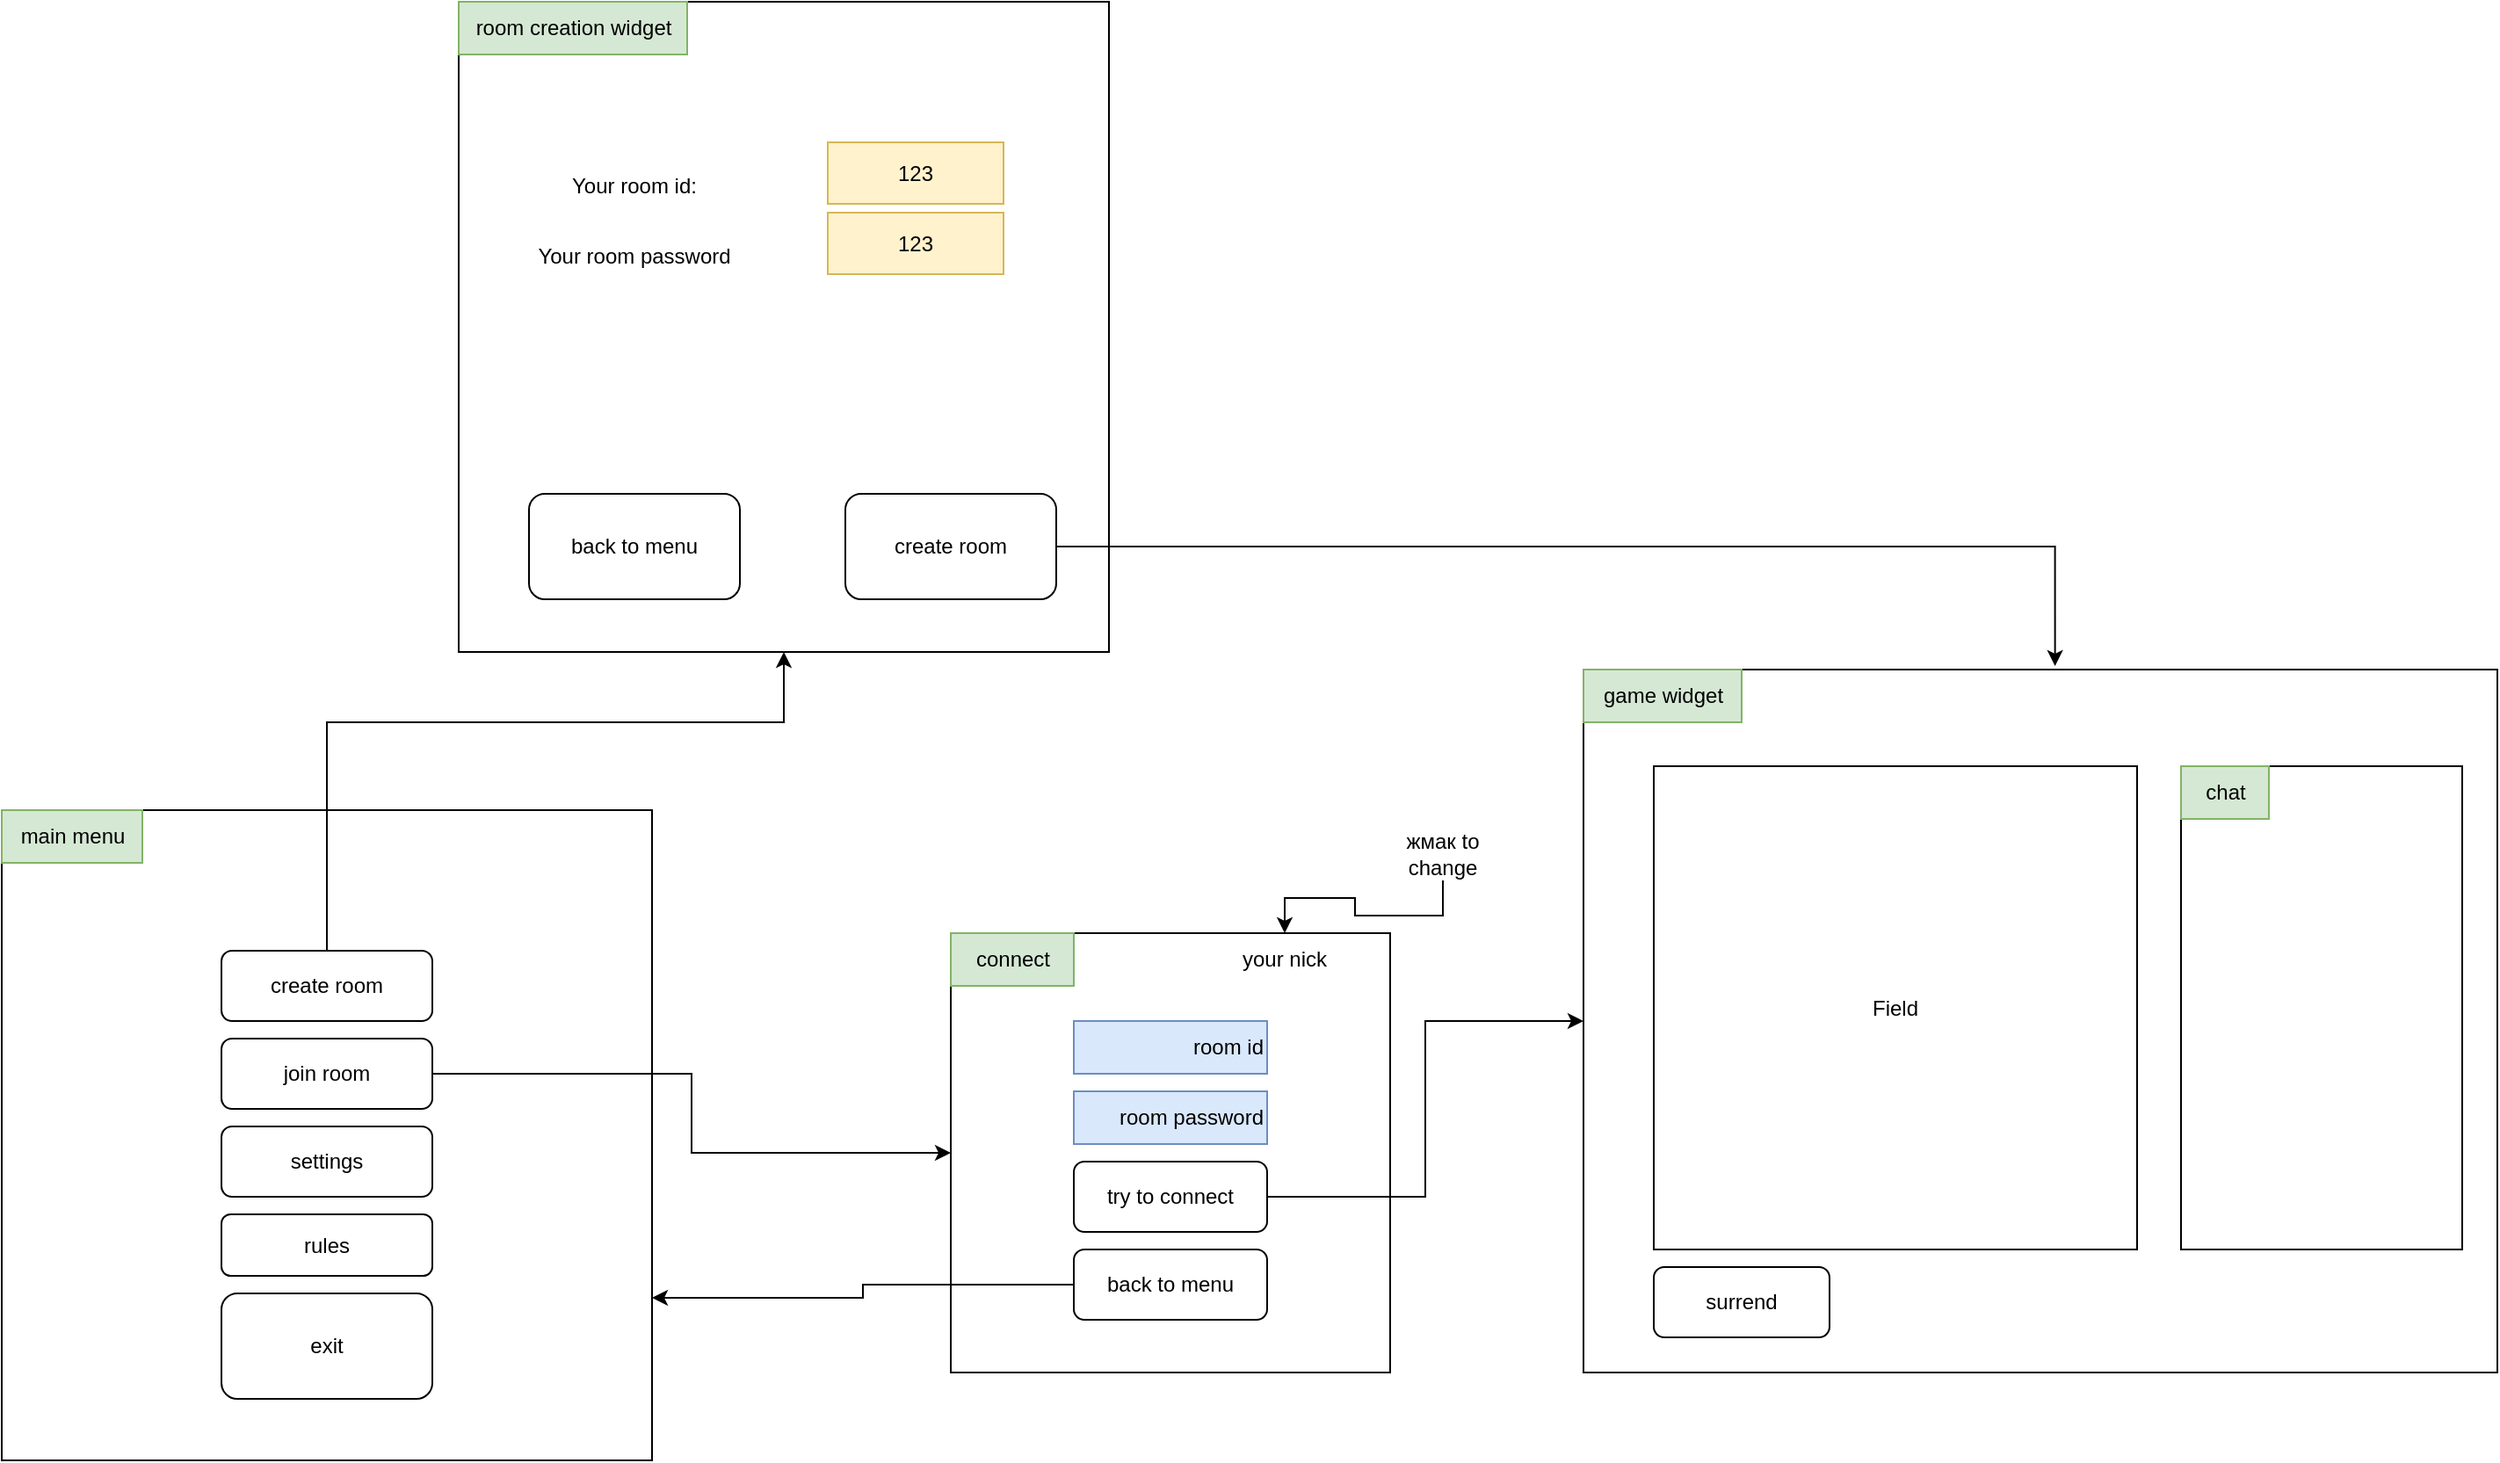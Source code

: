 <mxfile version="21.6.8" type="device">
  <diagram name="Page-1" id="BZ6TuGQvGJ-Sk3kvIPRN">
    <mxGraphModel dx="2105" dy="732" grid="1" gridSize="10" guides="1" tooltips="1" connect="1" arrows="1" fold="1" page="1" pageScale="1" pageWidth="827" pageHeight="1169" math="0" shadow="0">
      <root>
        <mxCell id="0" />
        <mxCell id="1" parent="0" />
        <mxCell id="HvyfbQgoiSpbiAGSP9Ga-1" value="" style="whiteSpace=wrap;html=1;aspect=fixed;" vertex="1" parent="1">
          <mxGeometry x="70" y="480" width="370" height="370" as="geometry" />
        </mxCell>
        <mxCell id="HvyfbQgoiSpbiAGSP9Ga-2" value="main menu" style="text;html=1;align=center;verticalAlign=middle;resizable=0;points=[];autosize=1;strokeColor=#82b366;fillColor=#d5e8d4;" vertex="1" parent="1">
          <mxGeometry x="70" y="480" width="80" height="30" as="geometry" />
        </mxCell>
        <mxCell id="HvyfbQgoiSpbiAGSP9Ga-40" style="edgeStyle=orthogonalEdgeStyle;rounded=0;orthogonalLoop=1;jettySize=auto;html=1;entryX=0.5;entryY=1;entryDx=0;entryDy=0;" edge="1" parent="1" source="HvyfbQgoiSpbiAGSP9Ga-3" target="HvyfbQgoiSpbiAGSP9Ga-39">
          <mxGeometry relative="1" as="geometry">
            <Array as="points">
              <mxPoint x="255" y="430" />
              <mxPoint x="515" y="430" />
            </Array>
          </mxGeometry>
        </mxCell>
        <mxCell id="HvyfbQgoiSpbiAGSP9Ga-3" value="create room" style="rounded=1;whiteSpace=wrap;html=1;" vertex="1" parent="1">
          <mxGeometry x="195" y="560" width="120" height="40" as="geometry" />
        </mxCell>
        <mxCell id="HvyfbQgoiSpbiAGSP9Ga-4" value="settings" style="rounded=1;whiteSpace=wrap;html=1;" vertex="1" parent="1">
          <mxGeometry x="195" y="660" width="120" height="40" as="geometry" />
        </mxCell>
        <mxCell id="HvyfbQgoiSpbiAGSP9Ga-5" value="exit" style="rounded=1;whiteSpace=wrap;html=1;" vertex="1" parent="1">
          <mxGeometry x="195" y="755" width="120" height="60" as="geometry" />
        </mxCell>
        <mxCell id="HvyfbQgoiSpbiAGSP9Ga-6" value="" style="whiteSpace=wrap;html=1;aspect=fixed;" vertex="1" parent="1">
          <mxGeometry x="610" y="550" width="250" height="250" as="geometry" />
        </mxCell>
        <mxCell id="HvyfbQgoiSpbiAGSP9Ga-7" value="connect" style="text;html=1;align=center;verticalAlign=middle;resizable=0;points=[];autosize=1;strokeColor=#82b366;fillColor=#d5e8d4;" vertex="1" parent="1">
          <mxGeometry x="610" y="550" width="70" height="30" as="geometry" />
        </mxCell>
        <mxCell id="HvyfbQgoiSpbiAGSP9Ga-8" value="room id" style="rounded=0;whiteSpace=wrap;html=1;align=right;fillColor=#dae8fc;strokeColor=#6c8ebf;" vertex="1" parent="1">
          <mxGeometry x="680" y="600" width="110" height="30" as="geometry" />
        </mxCell>
        <mxCell id="HvyfbQgoiSpbiAGSP9Ga-56" style="edgeStyle=orthogonalEdgeStyle;rounded=0;orthogonalLoop=1;jettySize=auto;html=1;entryX=0;entryY=0.5;entryDx=0;entryDy=0;" edge="1" parent="1" source="HvyfbQgoiSpbiAGSP9Ga-9" target="HvyfbQgoiSpbiAGSP9Ga-14">
          <mxGeometry relative="1" as="geometry" />
        </mxCell>
        <mxCell id="HvyfbQgoiSpbiAGSP9Ga-9" value="try to connect" style="rounded=1;whiteSpace=wrap;html=1;" vertex="1" parent="1">
          <mxGeometry x="680" y="680" width="110" height="40" as="geometry" />
        </mxCell>
        <mxCell id="HvyfbQgoiSpbiAGSP9Ga-12" style="edgeStyle=orthogonalEdgeStyle;rounded=0;orthogonalLoop=1;jettySize=auto;html=1;entryX=1;entryY=0.75;entryDx=0;entryDy=0;" edge="1" parent="1" source="HvyfbQgoiSpbiAGSP9Ga-11" target="HvyfbQgoiSpbiAGSP9Ga-1">
          <mxGeometry relative="1" as="geometry" />
        </mxCell>
        <mxCell id="HvyfbQgoiSpbiAGSP9Ga-11" value="back to menu" style="rounded=1;whiteSpace=wrap;html=1;" vertex="1" parent="1">
          <mxGeometry x="680" y="730" width="110" height="40" as="geometry" />
        </mxCell>
        <mxCell id="HvyfbQgoiSpbiAGSP9Ga-14" value="" style="rounded=0;whiteSpace=wrap;html=1;" vertex="1" parent="1">
          <mxGeometry x="970" y="400" width="520" height="400" as="geometry" />
        </mxCell>
        <mxCell id="HvyfbQgoiSpbiAGSP9Ga-16" value="game widget" style="text;html=1;align=center;verticalAlign=middle;resizable=0;points=[];autosize=1;strokeColor=#82b366;fillColor=#d5e8d4;" vertex="1" parent="1">
          <mxGeometry x="970" y="400" width="90" height="30" as="geometry" />
        </mxCell>
        <mxCell id="HvyfbQgoiSpbiAGSP9Ga-27" value="Field" style="whiteSpace=wrap;html=1;aspect=fixed;" vertex="1" parent="1">
          <mxGeometry x="1010" y="455" width="275" height="275" as="geometry" />
        </mxCell>
        <mxCell id="HvyfbQgoiSpbiAGSP9Ga-29" value="" style="rounded=0;whiteSpace=wrap;html=1;" vertex="1" parent="1">
          <mxGeometry x="1310" y="455" width="160" height="275" as="geometry" />
        </mxCell>
        <mxCell id="HvyfbQgoiSpbiAGSP9Ga-30" value="chat" style="text;html=1;align=center;verticalAlign=middle;resizable=0;points=[];autosize=1;strokeColor=#82b366;fillColor=#d5e8d4;" vertex="1" parent="1">
          <mxGeometry x="1310" y="455" width="50" height="30" as="geometry" />
        </mxCell>
        <mxCell id="HvyfbQgoiSpbiAGSP9Ga-32" value="rules" style="rounded=1;whiteSpace=wrap;html=1;" vertex="1" parent="1">
          <mxGeometry x="195" y="710" width="120" height="35" as="geometry" />
        </mxCell>
        <mxCell id="HvyfbQgoiSpbiAGSP9Ga-34" value="your nick" style="text;html=1;strokeColor=none;fillColor=none;align=center;verticalAlign=middle;whiteSpace=wrap;rounded=0;" vertex="1" parent="1">
          <mxGeometry x="740" y="550" width="120" height="30" as="geometry" />
        </mxCell>
        <mxCell id="HvyfbQgoiSpbiAGSP9Ga-36" style="edgeStyle=orthogonalEdgeStyle;rounded=0;orthogonalLoop=1;jettySize=auto;html=1;" edge="1" parent="1" source="HvyfbQgoiSpbiAGSP9Ga-35" target="HvyfbQgoiSpbiAGSP9Ga-34">
          <mxGeometry relative="1" as="geometry" />
        </mxCell>
        <mxCell id="HvyfbQgoiSpbiAGSP9Ga-35" value="жмак to change" style="text;html=1;strokeColor=none;fillColor=none;align=center;verticalAlign=middle;whiteSpace=wrap;rounded=0;" vertex="1" parent="1">
          <mxGeometry x="860" y="490" width="60" height="30" as="geometry" />
        </mxCell>
        <mxCell id="HvyfbQgoiSpbiAGSP9Ga-38" style="edgeStyle=orthogonalEdgeStyle;rounded=0;orthogonalLoop=1;jettySize=auto;html=1;" edge="1" parent="1" source="HvyfbQgoiSpbiAGSP9Ga-37" target="HvyfbQgoiSpbiAGSP9Ga-6">
          <mxGeometry relative="1" as="geometry" />
        </mxCell>
        <mxCell id="HvyfbQgoiSpbiAGSP9Ga-37" value="join room" style="rounded=1;whiteSpace=wrap;html=1;" vertex="1" parent="1">
          <mxGeometry x="195" y="610" width="120" height="40" as="geometry" />
        </mxCell>
        <mxCell id="HvyfbQgoiSpbiAGSP9Ga-39" value="" style="whiteSpace=wrap;html=1;aspect=fixed;" vertex="1" parent="1">
          <mxGeometry x="330" y="20" width="370" height="370" as="geometry" />
        </mxCell>
        <mxCell id="HvyfbQgoiSpbiAGSP9Ga-41" value="Your room id:" style="text;html=1;strokeColor=none;fillColor=none;align=center;verticalAlign=middle;whiteSpace=wrap;rounded=0;" vertex="1" parent="1">
          <mxGeometry x="370" y="110" width="120" height="30" as="geometry" />
        </mxCell>
        <mxCell id="HvyfbQgoiSpbiAGSP9Ga-42" value="123" style="rounded=0;whiteSpace=wrap;html=1;fillColor=#fff2cc;strokeColor=#d6b656;" vertex="1" parent="1">
          <mxGeometry x="540" y="100" width="100" height="35" as="geometry" />
        </mxCell>
        <mxCell id="HvyfbQgoiSpbiAGSP9Ga-57" style="edgeStyle=orthogonalEdgeStyle;rounded=0;orthogonalLoop=1;jettySize=auto;html=1;entryX=0.516;entryY=-0.005;entryDx=0;entryDy=0;entryPerimeter=0;" edge="1" parent="1" source="HvyfbQgoiSpbiAGSP9Ga-46" target="HvyfbQgoiSpbiAGSP9Ga-14">
          <mxGeometry relative="1" as="geometry" />
        </mxCell>
        <mxCell id="HvyfbQgoiSpbiAGSP9Ga-46" value="create room" style="rounded=1;whiteSpace=wrap;html=1;" vertex="1" parent="1">
          <mxGeometry x="550" y="300" width="120" height="60" as="geometry" />
        </mxCell>
        <mxCell id="HvyfbQgoiSpbiAGSP9Ga-49" value="room creation widget" style="text;html=1;align=center;verticalAlign=middle;resizable=0;points=[];autosize=1;strokeColor=#82b366;fillColor=#d5e8d4;" vertex="1" parent="1">
          <mxGeometry x="330" y="20" width="130" height="30" as="geometry" />
        </mxCell>
        <mxCell id="HvyfbQgoiSpbiAGSP9Ga-50" value="surrend" style="rounded=1;whiteSpace=wrap;html=1;" vertex="1" parent="1">
          <mxGeometry x="1010" y="740" width="100" height="40" as="geometry" />
        </mxCell>
        <mxCell id="HvyfbQgoiSpbiAGSP9Ga-51" value="back to menu" style="rounded=1;whiteSpace=wrap;html=1;" vertex="1" parent="1">
          <mxGeometry x="370" y="300" width="120" height="60" as="geometry" />
        </mxCell>
        <mxCell id="HvyfbQgoiSpbiAGSP9Ga-52" value="Your room password" style="text;html=1;strokeColor=none;fillColor=none;align=center;verticalAlign=middle;whiteSpace=wrap;rounded=0;" vertex="1" parent="1">
          <mxGeometry x="370" y="150" width="120" height="30" as="geometry" />
        </mxCell>
        <mxCell id="HvyfbQgoiSpbiAGSP9Ga-53" value="123" style="rounded=0;whiteSpace=wrap;html=1;fillColor=#fff2cc;strokeColor=#d6b656;" vertex="1" parent="1">
          <mxGeometry x="540" y="140" width="100" height="35" as="geometry" />
        </mxCell>
        <mxCell id="HvyfbQgoiSpbiAGSP9Ga-54" value="room password" style="rounded=0;whiteSpace=wrap;html=1;align=right;fillColor=#dae8fc;strokeColor=#6c8ebf;" vertex="1" parent="1">
          <mxGeometry x="680" y="640" width="110" height="30" as="geometry" />
        </mxCell>
      </root>
    </mxGraphModel>
  </diagram>
</mxfile>
